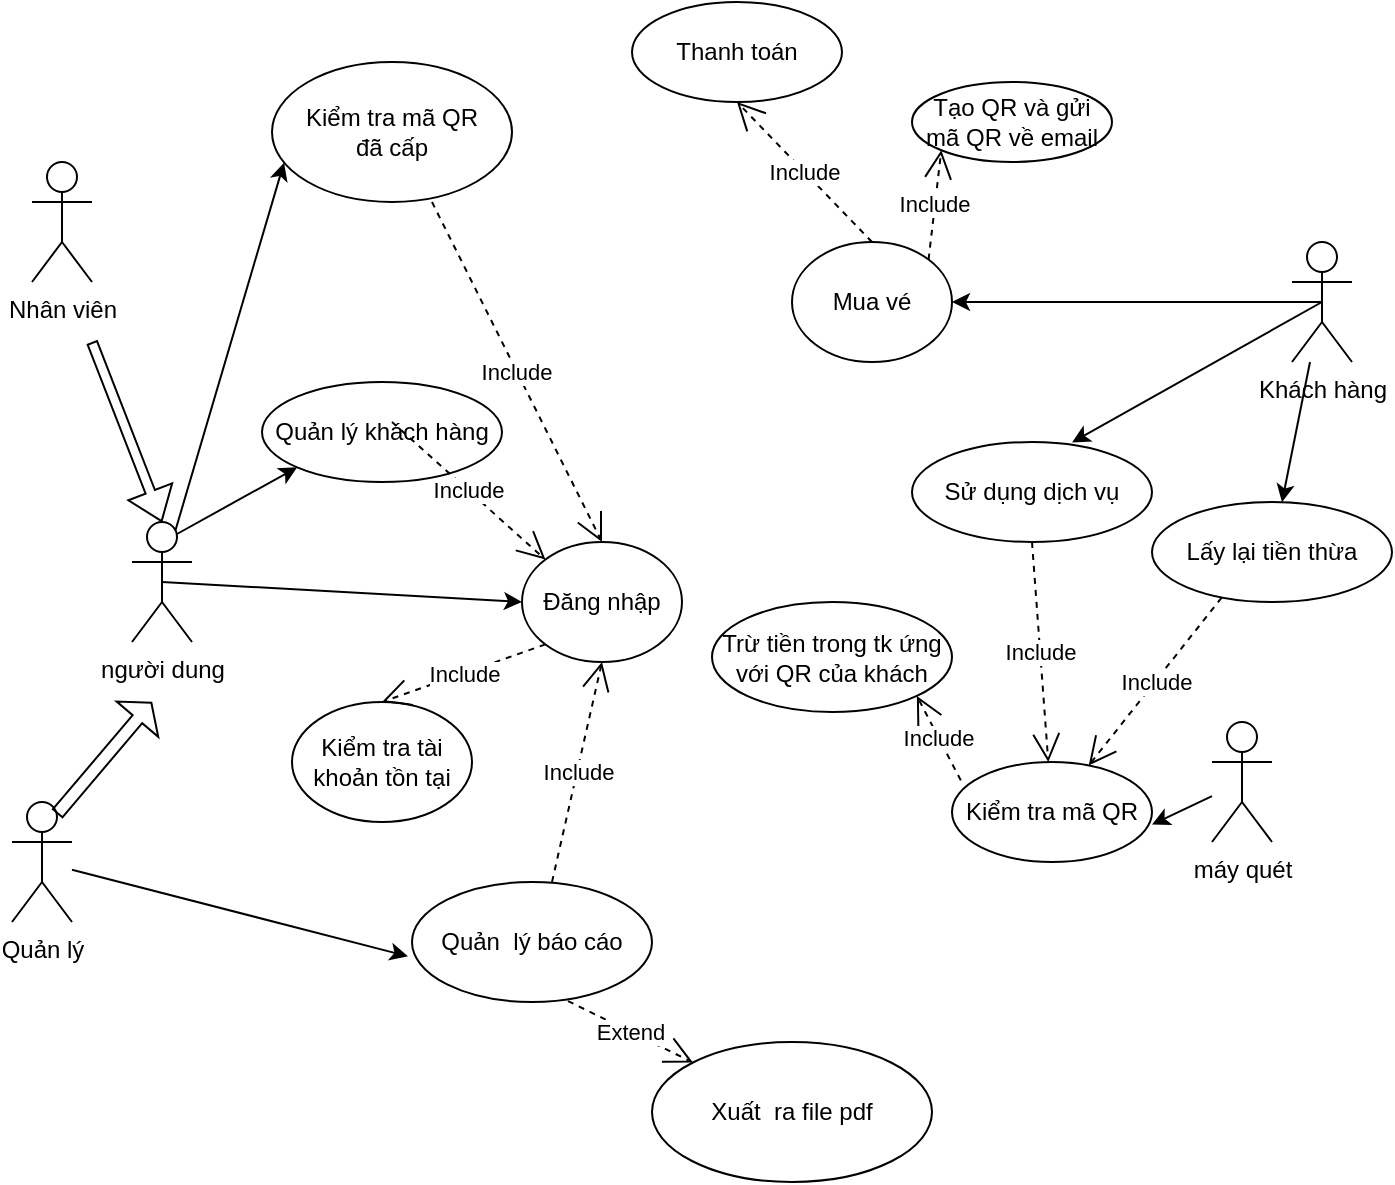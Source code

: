 <mxfile version="20.2.3" type="device" pages="9"><diagram id="njE0Eon2RtWFtvDzpQpg" name="Use Case General"><mxGraphModel dx="1038" dy="579" grid="1" gridSize="10" guides="1" tooltips="1" connect="1" arrows="1" fold="1" page="1" pageScale="1" pageWidth="850" pageHeight="1100" math="0" shadow="0"><root><mxCell id="0"/><mxCell id="1" parent="0"/><mxCell id="R0uXLKaWvfwceBfn7VcP-2" value="Khách hàng" style="shape=umlActor;verticalLabelPosition=bottom;verticalAlign=top;html=1;outlineConnect=0;" parent="1" vertex="1"><mxGeometry x="770" y="320" width="30" height="60" as="geometry"/></mxCell><mxCell id="R0uXLKaWvfwceBfn7VcP-5" value="máy quét" style="shape=umlActor;verticalLabelPosition=bottom;verticalAlign=top;html=1;outlineConnect=0;" parent="1" vertex="1"><mxGeometry x="730" y="560" width="30" height="60" as="geometry"/></mxCell><mxCell id="R0uXLKaWvfwceBfn7VcP-6" value="Kiểm tra mã QR&lt;br&gt;đã cấp" style="ellipse;whiteSpace=wrap;html=1;" parent="1" vertex="1"><mxGeometry x="260" y="230" width="120" height="70" as="geometry"/></mxCell><mxCell id="R0uXLKaWvfwceBfn7VcP-9" value="Quản lý khách hàng" style="ellipse;whiteSpace=wrap;html=1;" parent="1" vertex="1"><mxGeometry x="255" y="390" width="120" height="50" as="geometry"/></mxCell><mxCell id="R0uXLKaWvfwceBfn7VcP-10" value="Quản&amp;nbsp; lý báo cáo" style="ellipse;whiteSpace=wrap;html=1;" parent="1" vertex="1"><mxGeometry x="330" y="640" width="120" height="60" as="geometry"/></mxCell><mxCell id="R0uXLKaWvfwceBfn7VcP-14" value="" style="endArrow=classic;html=1;rounded=0;entryX=0.05;entryY=0.719;entryDx=0;entryDy=0;entryPerimeter=0;" parent="1" target="R0uXLKaWvfwceBfn7VcP-6" edge="1"><mxGeometry width="50" height="50" relative="1" as="geometry"><mxPoint x="210" y="470" as="sourcePoint"/><mxPoint x="170" y="260" as="targetPoint"/></mxGeometry></mxCell><mxCell id="R0uXLKaWvfwceBfn7VcP-20" value="" style="endArrow=classic;html=1;rounded=0;exitX=0.5;exitY=0.5;exitDx=0;exitDy=0;exitPerimeter=0;" parent="1" source="R0uXLKaWvfwceBfn7VcP-2" target="R0uXLKaWvfwceBfn7VcP-43" edge="1"><mxGeometry width="50" height="50" relative="1" as="geometry"><mxPoint x="680" y="350" as="sourcePoint"/><mxPoint x="710" y="350" as="targetPoint"/></mxGeometry></mxCell><mxCell id="R0uXLKaWvfwceBfn7VcP-21" value="" style="endArrow=classic;html=1;rounded=0;entryX=-0.017;entryY=0.619;entryDx=0;entryDy=0;entryPerimeter=0;startArrow=none;" parent="1" source="R0uXLKaWvfwceBfn7VcP-3" target="R0uXLKaWvfwceBfn7VcP-10" edge="1"><mxGeometry width="50" height="50" relative="1" as="geometry"><mxPoint x="120" y="660" as="sourcePoint"/><mxPoint x="170" y="610" as="targetPoint"/></mxGeometry></mxCell><mxCell id="R0uXLKaWvfwceBfn7VcP-22" value="người dung" style="shape=umlActor;verticalLabelPosition=bottom;verticalAlign=top;html=1;outlineConnect=0;" parent="1" vertex="1"><mxGeometry x="190" y="460" width="30" height="60" as="geometry"/></mxCell><mxCell id="R0uXLKaWvfwceBfn7VcP-24" value="Đăng nhập" style="ellipse;whiteSpace=wrap;html=1;" parent="1" vertex="1"><mxGeometry x="385" y="470" width="80" height="60" as="geometry"/></mxCell><mxCell id="R0uXLKaWvfwceBfn7VcP-25" value="" style="endArrow=classic;html=1;rounded=0;exitX=0.5;exitY=0.5;exitDx=0;exitDy=0;exitPerimeter=0;entryX=0;entryY=0.5;entryDx=0;entryDy=0;" parent="1" source="R0uXLKaWvfwceBfn7VcP-22" target="R0uXLKaWvfwceBfn7VcP-24" edge="1"><mxGeometry width="50" height="50" relative="1" as="geometry"><mxPoint x="119.289" y="530" as="sourcePoint"/><mxPoint x="130" y="480" as="targetPoint"/></mxGeometry></mxCell><mxCell id="R0uXLKaWvfwceBfn7VcP-27" value="" style="endArrow=classic;html=1;rounded=0;shape=flexArrow;endWidth=17.5;endSize=4.9;width=5;entryX=0.5;entryY=0;entryDx=0;entryDy=0;entryPerimeter=0;" parent="1" target="R0uXLKaWvfwceBfn7VcP-22" edge="1"><mxGeometry width="50" height="50" relative="1" as="geometry"><mxPoint x="170" y="370" as="sourcePoint"/><mxPoint x="195" y="460" as="targetPoint"/></mxGeometry></mxCell><mxCell id="R0uXLKaWvfwceBfn7VcP-30" value="" style="endArrow=classic;html=1;rounded=0;entryX=0;entryY=1;entryDx=0;entryDy=0;startArrow=none;exitX=0.75;exitY=0.1;exitDx=0;exitDy=0;exitPerimeter=0;" parent="1" source="R0uXLKaWvfwceBfn7VcP-22" target="R0uXLKaWvfwceBfn7VcP-9" edge="1"><mxGeometry width="50" height="50" relative="1" as="geometry"><mxPoint x="120" y="310" as="sourcePoint"/><mxPoint x="480" y="470" as="targetPoint"/></mxGeometry></mxCell><mxCell id="R0uXLKaWvfwceBfn7VcP-31" value="Kiểm tra tài khoản tồn tại" style="ellipse;whiteSpace=wrap;html=1;" parent="1" vertex="1"><mxGeometry x="270" y="550" width="90" height="60" as="geometry"/></mxCell><mxCell id="R0uXLKaWvfwceBfn7VcP-39" value="Include" style="endArrow=open;endSize=12;dashed=1;html=1;rounded=0;entryX=0.5;entryY=0;entryDx=0;entryDy=0;exitX=0;exitY=1;exitDx=0;exitDy=0;" parent="1" source="R0uXLKaWvfwceBfn7VcP-24" target="R0uXLKaWvfwceBfn7VcP-31" edge="1"><mxGeometry width="160" relative="1" as="geometry"><mxPoint x="-80" y="540" as="sourcePoint"/><mxPoint x="80" y="540" as="targetPoint"/></mxGeometry></mxCell><mxCell id="R0uXLKaWvfwceBfn7VcP-40" value="Kiểm tra mã QR" style="ellipse;whiteSpace=wrap;html=1;" parent="1" vertex="1"><mxGeometry x="600" y="580" width="100" height="50" as="geometry"/></mxCell><mxCell id="R0uXLKaWvfwceBfn7VcP-41" value="" style="endArrow=classic;html=1;rounded=0;entryX=1;entryY=0.625;entryDx=0;entryDy=0;entryPerimeter=0;" parent="1" source="R0uXLKaWvfwceBfn7VcP-5" target="R0uXLKaWvfwceBfn7VcP-40" edge="1"><mxGeometry width="50" height="50" relative="1" as="geometry"><mxPoint x="600" y="620" as="sourcePoint"/><mxPoint x="730" y="620" as="targetPoint"/></mxGeometry></mxCell><mxCell id="R0uXLKaWvfwceBfn7VcP-3" value="Quản lý" style="shape=umlActor;verticalLabelPosition=bottom;verticalAlign=top;html=1;outlineConnect=0;" parent="1" vertex="1"><mxGeometry x="130" y="600" width="30" height="60" as="geometry"/></mxCell><mxCell id="R0uXLKaWvfwceBfn7VcP-43" value="Mua vé" style="ellipse;whiteSpace=wrap;html=1;" parent="1" vertex="1"><mxGeometry x="520" y="320" width="80" height="60" as="geometry"/></mxCell><mxCell id="R0uXLKaWvfwceBfn7VcP-49" value="Include" style="endArrow=open;endSize=12;dashed=1;html=1;rounded=0;exitX=0.5;exitY=0;exitDx=0;exitDy=0;entryX=0.5;entryY=1;entryDx=0;entryDy=0;" parent="1" source="R0uXLKaWvfwceBfn7VcP-43" target="R0uXLKaWvfwceBfn7VcP-50" edge="1"><mxGeometry width="160" relative="1" as="geometry"><mxPoint x="460" y="300" as="sourcePoint"/><mxPoint x="510" y="250" as="targetPoint"/></mxGeometry></mxCell><mxCell id="R0uXLKaWvfwceBfn7VcP-50" value="Thanh toán" style="ellipse;whiteSpace=wrap;html=1;" parent="1" vertex="1"><mxGeometry x="440" y="200" width="105" height="50" as="geometry"/></mxCell><mxCell id="R0uXLKaWvfwceBfn7VcP-54" value="Tạo QR và gửi mã QR về email" style="ellipse;whiteSpace=wrap;html=1;" parent="1" vertex="1"><mxGeometry x="580" y="240" width="100" height="40" as="geometry"/></mxCell><mxCell id="R0uXLKaWvfwceBfn7VcP-55" value="Include" style="endArrow=open;endSize=12;dashed=1;html=1;rounded=0;exitX=1;exitY=0;exitDx=0;exitDy=0;entryX=0;entryY=1;entryDx=0;entryDy=0;" parent="1" source="R0uXLKaWvfwceBfn7VcP-43" target="R0uXLKaWvfwceBfn7VcP-54" edge="1"><mxGeometry width="160" relative="1" as="geometry"><mxPoint x="460" y="390" as="sourcePoint"/><mxPoint x="620" y="390" as="targetPoint"/></mxGeometry></mxCell><mxCell id="R0uXLKaWvfwceBfn7VcP-63" value="Xuất&amp;nbsp; ra file pdf" style="ellipse;whiteSpace=wrap;html=1;" parent="1" vertex="1"><mxGeometry x="450" y="720" width="140" height="70" as="geometry"/></mxCell><mxCell id="R0uXLKaWvfwceBfn7VcP-64" value="Extend" style="endArrow=open;endSize=12;dashed=1;html=1;rounded=0;entryX=0;entryY=0;entryDx=0;entryDy=0;exitX=0.65;exitY=0.992;exitDx=0;exitDy=0;exitPerimeter=0;" parent="1" source="R0uXLKaWvfwceBfn7VcP-10" target="R0uXLKaWvfwceBfn7VcP-63" edge="1"><mxGeometry width="160" relative="1" as="geometry"><mxPoint x="340" y="640" as="sourcePoint"/><mxPoint x="500" y="640" as="targetPoint"/></mxGeometry></mxCell><mxCell id="R0uXLKaWvfwceBfn7VcP-1" value="Nhân viên" style="shape=umlActor;verticalLabelPosition=bottom;verticalAlign=top;html=1;outlineConnect=0;" parent="1" vertex="1"><mxGeometry x="140" y="280" width="30" height="60" as="geometry"/></mxCell><mxCell id="R0uXLKaWvfwceBfn7VcP-69" value="" style="endArrow=classic;html=1;rounded=0;shape=flexArrow;width=6.25;endSize=3.25;exitX=0.75;exitY=0.1;exitDx=0;exitDy=0;exitPerimeter=0;" parent="1" source="R0uXLKaWvfwceBfn7VcP-3" edge="1"><mxGeometry width="50" height="50" relative="1" as="geometry"><mxPoint x="110" y="510" as="sourcePoint"/><mxPoint x="200" y="550" as="targetPoint"/></mxGeometry></mxCell><mxCell id="R0uXLKaWvfwceBfn7VcP-70" value="Include" style="endArrow=open;endSize=12;dashed=1;html=1;rounded=0;entryX=0;entryY=0;entryDx=0;entryDy=0;" parent="1" target="R0uXLKaWvfwceBfn7VcP-24" edge="1"><mxGeometry width="160" relative="1" as="geometry"><mxPoint x="320" y="410" as="sourcePoint"/><mxPoint x="480" y="410" as="targetPoint"/></mxGeometry></mxCell><mxCell id="R0uXLKaWvfwceBfn7VcP-71" value="Include" style="endArrow=open;endSize=12;dashed=1;html=1;rounded=0;entryX=0.5;entryY=0;entryDx=0;entryDy=0;" parent="1" target="R0uXLKaWvfwceBfn7VcP-24" edge="1"><mxGeometry width="160" relative="1" as="geometry"><mxPoint x="340" y="300" as="sourcePoint"/><mxPoint x="500" y="300" as="targetPoint"/></mxGeometry></mxCell><mxCell id="R0uXLKaWvfwceBfn7VcP-72" value="Include" style="endArrow=open;endSize=12;dashed=1;html=1;rounded=0;entryX=0.5;entryY=1;entryDx=0;entryDy=0;" parent="1" target="R0uXLKaWvfwceBfn7VcP-24" edge="1"><mxGeometry width="160" relative="1" as="geometry"><mxPoint x="400" y="640" as="sourcePoint"/><mxPoint x="560" y="640" as="targetPoint"/></mxGeometry></mxCell><mxCell id="gKdcmvokSH6KS7zlP9e9-1" value="Sử dụng dịch vụ" style="ellipse;whiteSpace=wrap;html=1;" parent="1" vertex="1"><mxGeometry x="580" y="420" width="120" height="50" as="geometry"/></mxCell><mxCell id="gKdcmvokSH6KS7zlP9e9-2" value="" style="endArrow=classic;html=1;rounded=0;exitX=0.5;exitY=0.5;exitDx=0;exitDy=0;exitPerimeter=0;entryX=0.667;entryY=0.004;entryDx=0;entryDy=0;entryPerimeter=0;" parent="1" source="R0uXLKaWvfwceBfn7VcP-2" target="gKdcmvokSH6KS7zlP9e9-1" edge="1"><mxGeometry width="50" height="50" relative="1" as="geometry"><mxPoint x="740" y="480" as="sourcePoint"/><mxPoint x="790" y="430" as="targetPoint"/></mxGeometry></mxCell><mxCell id="gKdcmvokSH6KS7zlP9e9-3" value="Include" style="endArrow=open;endSize=12;dashed=1;html=1;rounded=0;exitX=0.5;exitY=1;exitDx=0;exitDy=0;" parent="1" source="gKdcmvokSH6KS7zlP9e9-1" target="R0uXLKaWvfwceBfn7VcP-40" edge="1"><mxGeometry width="160" relative="1" as="geometry"><mxPoint x="730" y="500" as="sourcePoint"/><mxPoint x="890" y="500" as="targetPoint"/></mxGeometry></mxCell><mxCell id="gKdcmvokSH6KS7zlP9e9-4" value="Lấy lại tiền thừa" style="ellipse;whiteSpace=wrap;html=1;" parent="1" vertex="1"><mxGeometry x="700" y="450" width="120" height="50" as="geometry"/></mxCell><mxCell id="gKdcmvokSH6KS7zlP9e9-5" value="" style="endArrow=classic;html=1;rounded=0;" parent="1" source="R0uXLKaWvfwceBfn7VcP-2" target="gKdcmvokSH6KS7zlP9e9-4" edge="1"><mxGeometry width="50" height="50" relative="1" as="geometry"><mxPoint x="790" y="460" as="sourcePoint"/><mxPoint x="840" y="410" as="targetPoint"/></mxGeometry></mxCell><mxCell id="gKdcmvokSH6KS7zlP9e9-6" value="Include" style="endArrow=open;endSize=12;dashed=1;html=1;rounded=0;exitX=0.29;exitY=0.956;exitDx=0;exitDy=0;exitPerimeter=0;" parent="1" source="gKdcmvokSH6KS7zlP9e9-4" target="R0uXLKaWvfwceBfn7VcP-40" edge="1"><mxGeometry width="160" relative="1" as="geometry"><mxPoint x="750" y="520" as="sourcePoint"/><mxPoint x="910" y="520" as="targetPoint"/></mxGeometry></mxCell><mxCell id="tP61VCElG0fU-N9OYPKr-1" value="Trừ tiền trong tk ứng với QR của khách" style="ellipse;whiteSpace=wrap;html=1;" parent="1" vertex="1"><mxGeometry x="480" y="500" width="120" height="55" as="geometry"/></mxCell><mxCell id="tP61VCElG0fU-N9OYPKr-4" value="Include" style="endArrow=open;endSize=12;dashed=1;html=1;rounded=0;exitX=0.044;exitY=0.184;exitDx=0;exitDy=0;exitPerimeter=0;entryX=1;entryY=1;entryDx=0;entryDy=0;" parent="1" source="R0uXLKaWvfwceBfn7VcP-40" target="tP61VCElG0fU-N9OYPKr-1" edge="1"><mxGeometry width="160" relative="1" as="geometry"><mxPoint x="340" y="560" as="sourcePoint"/><mxPoint x="500" y="560" as="targetPoint"/></mxGeometry></mxCell></root></mxGraphModel></diagram><diagram id="GdsiWtwklqIUijXTYFMT" name="Sequence diagram mua ve"><mxGraphModel dx="1038" dy="579" grid="1" gridSize="10" guides="1" tooltips="1" connect="1" arrows="1" fold="1" page="1" pageScale="1" pageWidth="850" pageHeight="1100" math="0" shadow="0"><root><mxCell id="0"/><mxCell id="1" parent="0"/><mxCell id="KebTtvz54tTPO0cSX_NK-9" value="Khách hàng" style="shape=umlLifeline;participant=umlActor;perimeter=lifelinePerimeter;whiteSpace=wrap;html=1;container=1;collapsible=0;recursiveResize=0;verticalAlign=top;spacingTop=36;outlineConnect=0;" parent="1" vertex="1"><mxGeometry x="80" y="40" width="30" height="440" as="geometry"/></mxCell><mxCell id="KebTtvz54tTPO0cSX_NK-13" value="Chọn mua vé" style="html=1;verticalAlign=bottom;endArrow=block;rounded=0;entryX=-0.1;entryY=0.617;entryDx=0;entryDy=0;entryPerimeter=0;" parent="KebTtvz54tTPO0cSX_NK-9" target="KebTtvz54tTPO0cSX_NK-11" edge="1"><mxGeometry width="80" relative="1" as="geometry"><mxPoint x="20" y="190" as="sourcePoint"/><mxPoint x="100" y="190" as="targetPoint"/></mxGeometry></mxCell><mxCell id="KebTtvz54tTPO0cSX_NK-23" value="Khách hàng xác nhận" style="html=1;verticalAlign=bottom;endArrow=block;rounded=0;" parent="KebTtvz54tTPO0cSX_NK-9" target="KebTtvz54tTPO0cSX_NK-14" edge="1"><mxGeometry x="-0.499" width="80" relative="1" as="geometry"><mxPoint x="20" y="270" as="sourcePoint"/><mxPoint x="100" y="270" as="targetPoint"/><mxPoint as="offset"/></mxGeometry></mxCell><mxCell id="KebTtvz54tTPO0cSX_NK-28" value="Điền thông tin" style="html=1;verticalAlign=bottom;endArrow=block;rounded=0;" parent="KebTtvz54tTPO0cSX_NK-9" target="KebTtvz54tTPO0cSX_NK-14" edge="1"><mxGeometry x="0.587" width="80" relative="1" as="geometry"><mxPoint x="20" y="210" as="sourcePoint"/><mxPoint x="100" y="210" as="targetPoint"/><mxPoint as="offset"/></mxGeometry></mxCell><mxCell id="KebTtvz54tTPO0cSX_NK-29" value="Khánh hàng nhập tk thanh toán online" style="html=1;verticalAlign=bottom;endArrow=block;rounded=0;" parent="KebTtvz54tTPO0cSX_NK-9" target="KebTtvz54tTPO0cSX_NK-25" edge="1"><mxGeometry x="-0.149" width="80" relative="1" as="geometry"><mxPoint x="20" y="310" as="sourcePoint"/><mxPoint x="100" y="310" as="targetPoint"/><mxPoint as="offset"/></mxGeometry></mxCell><mxCell id="KebTtvz54tTPO0cSX_NK-10" value="Giao diện mua vé" style="shape=umlLifeline;participant=umlEntity;perimeter=lifelinePerimeter;whiteSpace=wrap;html=1;container=1;collapsible=0;recursiveResize=0;verticalAlign=top;spacingTop=36;outlineConnect=0;" parent="1" vertex="1"><mxGeometry x="200" y="40" width="40" height="440" as="geometry"/></mxCell><mxCell id="KebTtvz54tTPO0cSX_NK-11" value="" style="html=1;points=[];perimeter=orthogonalPerimeter;" parent="KebTtvz54tTPO0cSX_NK-10" vertex="1"><mxGeometry x="15" y="140" width="10" height="80" as="geometry"/></mxCell><mxCell id="KebTtvz54tTPO0cSX_NK-16" value="Hiển thị form &lt;br&gt;điền thông tin" style="html=1;verticalAlign=bottom;endArrow=block;rounded=0;" parent="KebTtvz54tTPO0cSX_NK-10" target="KebTtvz54tTPO0cSX_NK-14" edge="1"><mxGeometry x="0.096" y="10" width="80" relative="1" as="geometry"><mxPoint x="30" y="170" as="sourcePoint"/><mxPoint x="110" y="170" as="targetPoint"/><mxPoint as="offset"/></mxGeometry></mxCell><mxCell id="KebTtvz54tTPO0cSX_NK-12" value="Truy cập" style="html=1;verticalAlign=bottom;endArrow=block;rounded=0;" parent="1" edge="1"><mxGeometry width="80" relative="1" as="geometry"><mxPoint x="100" y="200" as="sourcePoint"/><mxPoint x="210" y="200" as="targetPoint"/></mxGeometry></mxCell><mxCell id="KebTtvz54tTPO0cSX_NK-14" value="Form điền thông tin" style="shape=umlLifeline;participant=umlEntity;perimeter=lifelinePerimeter;whiteSpace=wrap;html=1;container=1;collapsible=0;recursiveResize=0;verticalAlign=top;spacingTop=36;outlineConnect=0;" parent="1" vertex="1"><mxGeometry x="320" y="40" width="40" height="440" as="geometry"/></mxCell><mxCell id="KebTtvz54tTPO0cSX_NK-15" value="" style="html=1;points=[];perimeter=orthogonalPerimeter;" parent="KebTtvz54tTPO0cSX_NK-14" vertex="1"><mxGeometry x="15" y="140" width="10" height="140" as="geometry"/></mxCell><mxCell id="KebTtvz54tTPO0cSX_NK-20" value="Check thông tin" style="html=1;verticalAlign=bottom;endArrow=block;rounded=0;" parent="KebTtvz54tTPO0cSX_NK-14" edge="1"><mxGeometry x="-0.214" y="40" width="80" relative="1" as="geometry"><mxPoint x="30" y="150" as="sourcePoint"/><mxPoint x="30" y="180" as="targetPoint"/><Array as="points"><mxPoint x="50" y="150"/><mxPoint x="50" y="180"/></Array><mxPoint as="offset"/></mxGeometry></mxCell><mxCell id="KebTtvz54tTPO0cSX_NK-22" value="Gửi email confirm" style="html=1;verticalAlign=bottom;endArrow=open;dashed=1;endSize=8;rounded=0;" parent="1" target="KebTtvz54tTPO0cSX_NK-9" edge="1"><mxGeometry x="-0.49" relative="1" as="geometry"><mxPoint x="330" y="280" as="sourcePoint"/><mxPoint x="250" y="280" as="targetPoint"/><mxPoint as="offset"/></mxGeometry></mxCell><mxCell id="KebTtvz54tTPO0cSX_NK-25" value="Form thanh toán" style="shape=umlLifeline;participant=umlEntity;perimeter=lifelinePerimeter;whiteSpace=wrap;html=1;container=1;collapsible=0;recursiveResize=0;verticalAlign=top;spacingTop=36;outlineConnect=0;" parent="1" vertex="1"><mxGeometry x="480" y="40" width="40" height="440" as="geometry"/></mxCell><mxCell id="KebTtvz54tTPO0cSX_NK-26" value="" style="html=1;points=[];perimeter=orthogonalPerimeter;" parent="KebTtvz54tTPO0cSX_NK-25" vertex="1"><mxGeometry x="15" y="240" width="10" height="160" as="geometry"/></mxCell><mxCell id="KebTtvz54tTPO0cSX_NK-30" value="Confirm thanh toán&lt;br&gt;với tk thanh toán&lt;br&gt;online" style="html=1;verticalAlign=bottom;endArrow=block;rounded=0;" parent="KebTtvz54tTPO0cSX_NK-25" edge="1"><mxGeometry x="0.139" y="30" width="80" relative="1" as="geometry"><mxPoint x="29" y="270" as="sourcePoint"/><mxPoint x="29" y="300" as="targetPoint"/><Array as="points"><mxPoint x="50" y="270"/><mxPoint x="50" y="300"/></Array><mxPoint as="offset"/></mxGeometry></mxCell><mxCell id="KebTtvz54tTPO0cSX_NK-31" value="Xử lý tạo QR cho khách hàng" style="html=1;verticalAlign=bottom;endArrow=block;rounded=0;entryX=1.1;entryY=0.929;entryDx=0;entryDy=0;entryPerimeter=0;" parent="KebTtvz54tTPO0cSX_NK-25" target="KebTtvz54tTPO0cSX_NK-26" edge="1"><mxGeometry x="-0.028" y="40" width="80" relative="1" as="geometry"><mxPoint x="30" y="330" as="sourcePoint"/><mxPoint x="110" y="330" as="targetPoint"/><Array as="points"><mxPoint x="70" y="330"/><mxPoint x="70" y="390"/></Array><mxPoint as="offset"/></mxGeometry></mxCell><mxCell id="KebTtvz54tTPO0cSX_NK-24" value="Hiển thị form thanh toán" style="html=1;verticalAlign=bottom;endArrow=block;rounded=0;" parent="1" edge="1"><mxGeometry width="80" relative="1" as="geometry"><mxPoint x="350" y="310" as="sourcePoint"/><mxPoint x="489.5" y="310" as="targetPoint"/></mxGeometry></mxCell><mxCell id="KebTtvz54tTPO0cSX_NK-32" value="Gửi email chi tiết hóa đơn và QR vào mail cho khách hàng" style="html=1;verticalAlign=bottom;endArrow=open;dashed=1;endSize=8;rounded=0;" parent="1" target="KebTtvz54tTPO0cSX_NK-9" edge="1"><mxGeometry relative="1" as="geometry"><mxPoint x="490" y="410" as="sourcePoint"/><mxPoint x="410" y="410" as="targetPoint"/></mxGeometry></mxCell></root></mxGraphModel></diagram><diagram id="sRF9w0yd6nigoGd1rgY5" name="Sequence diagram"><mxGraphModel dx="1038" dy="579" grid="1" gridSize="10" guides="1" tooltips="1" connect="1" arrows="1" fold="1" page="1" pageScale="1" pageWidth="850" pageHeight="1100" math="0" shadow="0"><root><mxCell id="0"/><mxCell id="1" parent="0"/></root></mxGraphModel></diagram><diagram id="Pic53pkK5Fwvj1iFuJbK" name="Activity mua vé"><mxGraphModel dx="1038" dy="579" grid="1" gridSize="10" guides="1" tooltips="1" connect="1" arrows="1" fold="1" page="1" pageScale="1" pageWidth="850" pageHeight="1100" math="0" shadow="0"><root><mxCell id="0"/><mxCell id="1" parent="0"/><mxCell id="BpqCdJTHy5uT4D_Gl0hf-1" value="" style="ellipse;html=1;shape=startState;fillColor=#000000;strokeColor=#ff0000;" parent="1" vertex="1"><mxGeometry x="40" y="170" width="30" height="30" as="geometry"/></mxCell><mxCell id="BpqCdJTHy5uT4D_Gl0hf-2" value="" style="edgeStyle=orthogonalEdgeStyle;html=1;verticalAlign=bottom;endArrow=open;endSize=8;strokeColor=#ff0000;rounded=0;entryX=0;entryY=0.5;entryDx=0;entryDy=0;" parent="1" source="BpqCdJTHy5uT4D_Gl0hf-1" target="BpqCdJTHy5uT4D_Gl0hf-3" edge="1"><mxGeometry relative="1" as="geometry"><mxPoint x="410" y="100" as="targetPoint"/></mxGeometry></mxCell><mxCell id="BpqCdJTHy5uT4D_Gl0hf-3" value="Khách hàng hệ thống&lt;br&gt;bán vé" style="rounded=0;whiteSpace=wrap;html=1;" parent="1" vertex="1"><mxGeometry x="140" y="155" width="120" height="60" as="geometry"/></mxCell><mxCell id="BpqCdJTHy5uT4D_Gl0hf-4" value="Giao diện điền thông&lt;br&gt;tin cần yêu cầu&lt;br&gt;(email là bắt buộc)" style="rounded=0;whiteSpace=wrap;html=1;" parent="1" vertex="1"><mxGeometry x="330" y="155" width="120" height="60" as="geometry"/></mxCell><mxCell id="BpqCdJTHy5uT4D_Gl0hf-5" value="Giao diện chọn&amp;nbsp;&lt;br&gt;loại dịch vụ" style="rounded=0;whiteSpace=wrap;html=1;" parent="1" vertex="1"><mxGeometry x="650" y="155" width="120" height="60" as="geometry"/></mxCell><mxCell id="BpqCdJTHy5uT4D_Gl0hf-6" value="Condition&lt;br&gt;(check email)" style="rhombus;whiteSpace=wrap;html=1;" parent="1" vertex="1"><mxGeometry x="480" y="145" width="120" height="80" as="geometry"/></mxCell><mxCell id="BpqCdJTHy5uT4D_Gl0hf-7" value="" style="endArrow=classic;html=1;rounded=0;exitX=1;exitY=0.5;exitDx=0;exitDy=0;entryX=0;entryY=0.5;entryDx=0;entryDy=0;" parent="1" source="BpqCdJTHy5uT4D_Gl0hf-3" target="BpqCdJTHy5uT4D_Gl0hf-4" edge="1"><mxGeometry width="50" height="50" relative="1" as="geometry"><mxPoint x="260" y="310" as="sourcePoint"/><mxPoint x="310" y="260" as="targetPoint"/></mxGeometry></mxCell><mxCell id="BpqCdJTHy5uT4D_Gl0hf-8" value="" style="endArrow=classic;html=1;rounded=0;entryX=0;entryY=0.5;entryDx=0;entryDy=0;exitX=1;exitY=0.5;exitDx=0;exitDy=0;exitPerimeter=0;" parent="1" source="BpqCdJTHy5uT4D_Gl0hf-4" target="BpqCdJTHy5uT4D_Gl0hf-6" edge="1"><mxGeometry width="50" height="50" relative="1" as="geometry"><mxPoint x="450" y="190" as="sourcePoint"/><mxPoint x="310" y="250" as="targetPoint"/></mxGeometry></mxCell><mxCell id="BpqCdJTHy5uT4D_Gl0hf-9" value="Yes" style="endArrow=classic;html=1;rounded=0;exitX=1;exitY=0.5;exitDx=0;exitDy=0;entryX=0;entryY=0.5;entryDx=0;entryDy=0;" parent="1" source="BpqCdJTHy5uT4D_Gl0hf-6" target="BpqCdJTHy5uT4D_Gl0hf-5" edge="1"><mxGeometry width="50" height="50" relative="1" as="geometry"><mxPoint x="270" y="420" as="sourcePoint"/><mxPoint x="320" y="370" as="targetPoint"/></mxGeometry></mxCell><mxCell id="BpqCdJTHy5uT4D_Gl0hf-10" value="" style="endArrow=classic;html=1;rounded=0;exitX=0.5;exitY=0;exitDx=0;exitDy=0;entryX=0.5;entryY=0;entryDx=0;entryDy=0;" parent="1" source="BpqCdJTHy5uT4D_Gl0hf-6" target="BpqCdJTHy5uT4D_Gl0hf-4" edge="1"><mxGeometry width="50" height="50" relative="1" as="geometry"><mxPoint x="270" y="370" as="sourcePoint"/><mxPoint x="320" y="320" as="targetPoint"/><Array as="points"><mxPoint x="540" y="120"/><mxPoint x="390" y="120"/></Array></mxGeometry></mxCell><mxCell id="BpqCdJTHy5uT4D_Gl0hf-11" value="No" style="edgeLabel;html=1;align=center;verticalAlign=middle;resizable=0;points=[];" parent="BpqCdJTHy5uT4D_Gl0hf-10" vertex="1" connectable="0"><mxGeometry x="-0.118" y="3" relative="1" as="geometry"><mxPoint as="offset"/></mxGeometry></mxCell><mxCell id="BpqCdJTHy5uT4D_Gl0hf-12" value="Thanh toán" style="rounded=0;whiteSpace=wrap;html=1;" parent="1" vertex="1"><mxGeometry x="650" y="250" width="120" height="40" as="geometry"/></mxCell><mxCell id="BpqCdJTHy5uT4D_Gl0hf-13" value="" style="endArrow=classic;html=1;rounded=0;exitX=0.5;exitY=1;exitDx=0;exitDy=0;entryX=0.5;entryY=0;entryDx=0;entryDy=0;" parent="1" source="BpqCdJTHy5uT4D_Gl0hf-5" target="BpqCdJTHy5uT4D_Gl0hf-12" edge="1"><mxGeometry width="50" height="50" relative="1" as="geometry"><mxPoint x="470" y="300" as="sourcePoint"/><mxPoint x="520" y="250" as="targetPoint"/></mxGeometry></mxCell><mxCell id="BpqCdJTHy5uT4D_Gl0hf-14" value="" style="ellipse;html=1;shape=endState;fillColor=#000000;strokeColor=#ff0000;" parent="1" vertex="1"><mxGeometry x="395" y="325" width="30" height="30" as="geometry"/></mxCell><mxCell id="BpqCdJTHy5uT4D_Gl0hf-16" value="condition&lt;br&gt;(checkout)" style="rhombus;whiteSpace=wrap;html=1;" parent="1" vertex="1"><mxGeometry x="650" y="310" width="120" height="60" as="geometry"/></mxCell><mxCell id="BpqCdJTHy5uT4D_Gl0hf-17" value="" style="endArrow=classic;html=1;rounded=0;exitX=0.5;exitY=1;exitDx=0;exitDy=0;" parent="1" source="BpqCdJTHy5uT4D_Gl0hf-12" target="BpqCdJTHy5uT4D_Gl0hf-16" edge="1"><mxGeometry width="50" height="50" relative="1" as="geometry"><mxPoint x="560" y="360" as="sourcePoint"/><mxPoint x="610" y="310" as="targetPoint"/></mxGeometry></mxCell><mxCell id="BpqCdJTHy5uT4D_Gl0hf-18" value="No" style="endArrow=classic;html=1;rounded=0;exitX=1;exitY=0.5;exitDx=0;exitDy=0;entryX=1;entryY=0.5;entryDx=0;entryDy=0;" parent="1" source="BpqCdJTHy5uT4D_Gl0hf-16" target="BpqCdJTHy5uT4D_Gl0hf-12" edge="1"><mxGeometry width="50" height="50" relative="1" as="geometry"><mxPoint x="540" y="360" as="sourcePoint"/><mxPoint x="590" y="310" as="targetPoint"/><Array as="points"><mxPoint x="800" y="340"/><mxPoint x="800" y="270"/></Array></mxGeometry></mxCell><mxCell id="BpqCdJTHy5uT4D_Gl0hf-19" value="" style="endArrow=classic;html=1;rounded=0;exitX=0;exitY=0.5;exitDx=0;exitDy=0;entryX=1;entryY=0.5;entryDx=0;entryDy=0;" parent="1" source="BpqCdJTHy5uT4D_Gl0hf-16" target="BpqCdJTHy5uT4D_Gl0hf-20" edge="1"><mxGeometry width="50" height="50" relative="1" as="geometry"><mxPoint x="620" y="430" as="sourcePoint"/><mxPoint x="710" y="410" as="targetPoint"/></mxGeometry></mxCell><mxCell id="BpqCdJTHy5uT4D_Gl0hf-20" value="gửi QRCode&amp;nbsp;&lt;br&gt;đến email đăng ký" style="rounded=0;whiteSpace=wrap;html=1;" parent="1" vertex="1"><mxGeometry x="480" y="310" width="120" height="60" as="geometry"/></mxCell><mxCell id="BpqCdJTHy5uT4D_Gl0hf-21" value="" style="endArrow=classic;html=1;rounded=0;exitX=0;exitY=0.5;exitDx=0;exitDy=0;entryX=1;entryY=0.5;entryDx=0;entryDy=0;" parent="1" source="BpqCdJTHy5uT4D_Gl0hf-20" target="BpqCdJTHy5uT4D_Gl0hf-14" edge="1"><mxGeometry width="50" height="50" relative="1" as="geometry"><mxPoint x="430" y="420" as="sourcePoint"/><mxPoint x="480" y="370" as="targetPoint"/></mxGeometry></mxCell></root></mxGraphModel></diagram><diagram id="zGTUvwWBz4qTXqi4I7q5" name="Activity kiem tra QRCode"><mxGraphModel dx="1038" dy="579" grid="1" gridSize="10" guides="1" tooltips="1" connect="1" arrows="1" fold="1" page="1" pageScale="1" pageWidth="850" pageHeight="1100" math="0" shadow="0"><root><mxCell id="0"/><mxCell id="1" parent="0"/><mxCell id="OjeyqymN_FQKNvemz5sZ-1" value="" style="ellipse;html=1;shape=startState;fillColor=#000000;strokeColor=#ff0000;" parent="1" vertex="1"><mxGeometry x="110" y="115" width="30" height="30" as="geometry"/></mxCell><mxCell id="OjeyqymN_FQKNvemz5sZ-2" value="" style="edgeStyle=orthogonalEdgeStyle;html=1;verticalAlign=bottom;endArrow=open;endSize=8;strokeColor=#ff0000;rounded=0;entryX=0;entryY=0.5;entryDx=0;entryDy=0;" parent="1" source="OjeyqymN_FQKNvemz5sZ-1" target="OjeyqymN_FQKNvemz5sZ-3" edge="1"><mxGeometry relative="1" as="geometry"><mxPoint x="125" y="200" as="targetPoint"/></mxGeometry></mxCell><mxCell id="OjeyqymN_FQKNvemz5sZ-3" value="Hiển thị giao diện&lt;br&gt;quét mã QR&lt;br&gt;trên máy quét" style="rounded=0;whiteSpace=wrap;html=1;" parent="1" vertex="1"><mxGeometry x="200" y="100" width="120" height="60" as="geometry"/></mxCell><mxCell id="OjeyqymN_FQKNvemz5sZ-4" value="Khách hàng dùng vé&lt;br&gt;có mã QR để máy quét" style="rounded=0;whiteSpace=wrap;html=1;" parent="1" vertex="1"><mxGeometry x="370" y="100" width="120" height="60" as="geometry"/></mxCell><mxCell id="OjeyqymN_FQKNvemz5sZ-6" value="Condition&lt;br&gt;(check QR)" style="rhombus;whiteSpace=wrap;html=1;" parent="1" vertex="1"><mxGeometry x="530" y="95" width="110" height="70" as="geometry"/></mxCell><mxCell id="OjeyqymN_FQKNvemz5sZ-7" value="" style="endArrow=classic;html=1;rounded=0;exitX=1;exitY=0.5;exitDx=0;exitDy=0;entryX=0;entryY=0.5;entryDx=0;entryDy=0;" parent="1" source="OjeyqymN_FQKNvemz5sZ-3" target="OjeyqymN_FQKNvemz5sZ-4" edge="1"><mxGeometry width="50" height="50" relative="1" as="geometry"><mxPoint x="340" y="240" as="sourcePoint"/><mxPoint x="390" y="190" as="targetPoint"/></mxGeometry></mxCell><mxCell id="OjeyqymN_FQKNvemz5sZ-8" value="" style="endArrow=classic;html=1;rounded=0;exitX=1;exitY=0.5;exitDx=0;exitDy=0;entryX=0;entryY=0.5;entryDx=0;entryDy=0;" parent="1" source="OjeyqymN_FQKNvemz5sZ-4" target="OjeyqymN_FQKNvemz5sZ-6" edge="1"><mxGeometry width="50" height="50" relative="1" as="geometry"><mxPoint x="500" y="220" as="sourcePoint"/><mxPoint x="550" y="170" as="targetPoint"/></mxGeometry></mxCell><mxCell id="OjeyqymN_FQKNvemz5sZ-9" value="No" style="endArrow=classic;html=1;rounded=0;exitX=0.5;exitY=0;exitDx=0;exitDy=0;entryX=1;entryY=0.5;entryDx=0;entryDy=0;" parent="1" source="OjeyqymN_FQKNvemz5sZ-6" target="OjeyqymN_FQKNvemz5sZ-10" edge="1"><mxGeometry width="50" height="50" relative="1" as="geometry"><mxPoint x="520" y="80" as="sourcePoint"/><mxPoint x="570" y="30" as="targetPoint"/><Array as="points"><mxPoint x="585" y="80"/><mxPoint x="585" y="50"/></Array></mxGeometry></mxCell><mxCell id="OjeyqymN_FQKNvemz5sZ-10" value="Hiển thị giao diện quét thất bại" style="rounded=0;whiteSpace=wrap;html=1;" parent="1" vertex="1"><mxGeometry x="400" y="20" width="120" height="60" as="geometry"/></mxCell><mxCell id="OjeyqymN_FQKNvemz5sZ-11" value="" style="endArrow=classic;html=1;rounded=0;exitX=0;exitY=0.5;exitDx=0;exitDy=0;entryX=0.5;entryY=0;entryDx=0;entryDy=0;" parent="1" source="OjeyqymN_FQKNvemz5sZ-10" target="OjeyqymN_FQKNvemz5sZ-3" edge="1"><mxGeometry width="50" height="50" relative="1" as="geometry"><mxPoint x="360" y="250" as="sourcePoint"/><mxPoint x="410" y="200" as="targetPoint"/><Array as="points"><mxPoint x="260" y="50"/></Array></mxGeometry></mxCell><mxCell id="OjeyqymN_FQKNvemz5sZ-12" value="Hiển thị giao diện&lt;br&gt;quét thành công&lt;br&gt;thông báo khách có thể sử dụng dịch vụ" style="rounded=0;whiteSpace=wrap;html=1;" parent="1" vertex="1"><mxGeometry x="680" y="100" width="140" height="60" as="geometry"/></mxCell><mxCell id="OjeyqymN_FQKNvemz5sZ-13" value="Yes" style="endArrow=classic;html=1;rounded=0;exitX=1;exitY=0.5;exitDx=0;exitDy=0;entryX=0;entryY=0.5;entryDx=0;entryDy=0;" parent="1" source="OjeyqymN_FQKNvemz5sZ-6" target="OjeyqymN_FQKNvemz5sZ-12" edge="1"><mxGeometry width="50" height="50" relative="1" as="geometry"><mxPoint x="630" y="210" as="sourcePoint"/><mxPoint x="680" y="160" as="targetPoint"/></mxGeometry></mxCell><mxCell id="OjeyqymN_FQKNvemz5sZ-14" value="Hệ thống xử lý trừ tiền trong tk khách" style="rounded=0;whiteSpace=wrap;html=1;" parent="1" vertex="1"><mxGeometry x="690" y="200" width="120" height="60" as="geometry"/></mxCell><mxCell id="OjeyqymN_FQKNvemz5sZ-15" value="" style="endArrow=classic;html=1;rounded=0;exitX=0.5;exitY=1;exitDx=0;exitDy=0;entryX=0.5;entryY=0;entryDx=0;entryDy=0;" parent="1" source="OjeyqymN_FQKNvemz5sZ-12" target="OjeyqymN_FQKNvemz5sZ-14" edge="1"><mxGeometry width="50" height="50" relative="1" as="geometry"><mxPoint x="640" y="240" as="sourcePoint"/><mxPoint x="690" y="190" as="targetPoint"/></mxGeometry></mxCell><mxCell id="OjeyqymN_FQKNvemz5sZ-16" value="" style="ellipse;html=1;shape=endState;fillColor=#000000;strokeColor=#ff0000;" parent="1" vertex="1"><mxGeometry x="600" y="215" width="30" height="30" as="geometry"/></mxCell><mxCell id="OjeyqymN_FQKNvemz5sZ-17" value="" style="endArrow=classic;html=1;rounded=0;exitX=0;exitY=0.5;exitDx=0;exitDy=0;entryX=1;entryY=0.5;entryDx=0;entryDy=0;" parent="1" source="OjeyqymN_FQKNvemz5sZ-14" target="OjeyqymN_FQKNvemz5sZ-16" edge="1"><mxGeometry width="50" height="50" relative="1" as="geometry"><mxPoint x="630" y="320" as="sourcePoint"/><mxPoint x="680" y="270" as="targetPoint"/></mxGeometry></mxCell></root></mxGraphModel></diagram><diagram id="zUVGxHaBYUJwaDlBldMX" name="Activity Quản lý khách hàng"><mxGraphModel dx="1038" dy="579" grid="1" gridSize="10" guides="1" tooltips="1" connect="1" arrows="1" fold="1" page="1" pageScale="1" pageWidth="850" pageHeight="1100" math="0" shadow="0"><root><mxCell id="0"/><mxCell id="1" parent="0"/><mxCell id="x4eozu3n2Uy4ghVYsq9s-1" value="" style="ellipse;html=1;shape=startState;fillColor=#000000;strokeColor=#ff0000;" parent="1" vertex="1"><mxGeometry x="100" y="65" width="30" height="30" as="geometry"/></mxCell><mxCell id="x4eozu3n2Uy4ghVYsq9s-2" value="" style="edgeStyle=orthogonalEdgeStyle;html=1;verticalAlign=bottom;endArrow=open;endSize=8;strokeColor=#ff0000;rounded=0;entryX=0;entryY=0.5;entryDx=0;entryDy=0;" parent="1" source="x4eozu3n2Uy4ghVYsq9s-1" target="x4eozu3n2Uy4ghVYsq9s-3" edge="1"><mxGeometry relative="1" as="geometry"><mxPoint x="115" y="150" as="targetPoint"/></mxGeometry></mxCell><mxCell id="x4eozu3n2Uy4ghVYsq9s-3" value="Giao diện quản lý khách hàng" style="rounded=0;whiteSpace=wrap;html=1;" parent="1" vertex="1"><mxGeometry x="190" y="50" width="120" height="60" as="geometry"/></mxCell><mxCell id="x4eozu3n2Uy4ghVYsq9s-6" value="" style="swimlane;startSize=0;" parent="1" vertex="1"><mxGeometry x="320" y="120" width="370" height="100" as="geometry"><mxRectangle x="320" y="120" width="50" height="40" as="alternateBounds"/></mxGeometry></mxCell><mxCell id="x4eozu3n2Uy4ghVYsq9s-7" value="Tìm kiếm khách hàng" style="whiteSpace=wrap;html=1;" parent="x4eozu3n2Uy4ghVYsq9s-6" vertex="1"><mxGeometry x="20" y="20" width="80" height="40" as="geometry"/></mxCell><mxCell id="x4eozu3n2Uy4ghVYsq9s-9" value="Xóa khách hàng" style="whiteSpace=wrap;html=1;" parent="x4eozu3n2Uy4ghVYsq9s-6" vertex="1"><mxGeometry x="210" y="20" width="60" height="40" as="geometry"/></mxCell><mxCell id="x4eozu3n2Uy4ghVYsq9s-8" value="Sửa thông tin khách" style="whiteSpace=wrap;html=1;" parent="x4eozu3n2Uy4ghVYsq9s-6" vertex="1"><mxGeometry x="120" y="20" width="70" height="40" as="geometry"/></mxCell><mxCell id="x4eozu3n2Uy4ghVYsq9s-10" value="Thêm khách hàng" style="whiteSpace=wrap;html=1;" parent="x4eozu3n2Uy4ghVYsq9s-6" vertex="1"><mxGeometry x="290" y="20" width="70" height="40" as="geometry"/></mxCell><mxCell id="x4eozu3n2Uy4ghVYsq9s-11" value="" style="endArrow=classic;html=1;rounded=0;exitX=1;exitY=0.5;exitDx=0;exitDy=0;" parent="1" source="x4eozu3n2Uy4ghVYsq9s-3" edge="1"><mxGeometry width="50" height="50" relative="1" as="geometry"><mxPoint x="430" y="90" as="sourcePoint"/><mxPoint x="520" y="120" as="targetPoint"/><Array as="points"><mxPoint x="520" y="80"/></Array></mxGeometry></mxCell><mxCell id="x4eozu3n2Uy4ghVYsq9s-12" value="Hiển thị giao diện&lt;br&gt;kết quả" style="rounded=0;whiteSpace=wrap;html=1;" parent="1" vertex="1"><mxGeometry x="540" y="260" width="120" height="60" as="geometry"/></mxCell><mxCell id="x4eozu3n2Uy4ghVYsq9s-13" value="Condition" style="rhombus;whiteSpace=wrap;html=1;" parent="1" vertex="1"><mxGeometry x="720" y="130" width="90" height="80" as="geometry"/></mxCell><mxCell id="x4eozu3n2Uy4ghVYsq9s-14" value="" style="endArrow=classic;html=1;rounded=0;exitX=1;exitY=0.5;exitDx=0;exitDy=0;entryX=0;entryY=0.5;entryDx=0;entryDy=0;" parent="1" source="x4eozu3n2Uy4ghVYsq9s-6" target="x4eozu3n2Uy4ghVYsq9s-13" edge="1"><mxGeometry width="50" height="50" relative="1" as="geometry"><mxPoint x="760" y="110" as="sourcePoint"/><mxPoint x="810" y="60" as="targetPoint"/></mxGeometry></mxCell><mxCell id="x4eozu3n2Uy4ghVYsq9s-15" value="" style="endArrow=classic;html=1;rounded=0;exitX=0.5;exitY=0;exitDx=0;exitDy=0;entryX=1;entryY=0;entryDx=0;entryDy=0;" parent="1" source="x4eozu3n2Uy4ghVYsq9s-13" target="x4eozu3n2Uy4ghVYsq9s-6" edge="1"><mxGeometry width="50" height="50" relative="1" as="geometry"><mxPoint x="760" y="100" as="sourcePoint"/><mxPoint x="520" y="120" as="targetPoint"/><Array as="points"><mxPoint x="765" y="100"/><mxPoint x="690" y="100"/></Array></mxGeometry></mxCell><mxCell id="x4eozu3n2Uy4ghVYsq9s-18" value="No" style="edgeLabel;html=1;align=center;verticalAlign=middle;resizable=0;points=[];" parent="x4eozu3n2Uy4ghVYsq9s-15" vertex="1" connectable="0"><mxGeometry x="-0.422" y="2" relative="1" as="geometry"><mxPoint as="offset"/></mxGeometry></mxCell><mxCell id="x4eozu3n2Uy4ghVYsq9s-16" value="" style="endArrow=classic;html=1;rounded=0;exitX=0.5;exitY=1;exitDx=0;exitDy=0;entryX=1;entryY=0.5;entryDx=0;entryDy=0;" parent="1" source="x4eozu3n2Uy4ghVYsq9s-13" target="x4eozu3n2Uy4ghVYsq9s-12" edge="1"><mxGeometry width="50" height="50" relative="1" as="geometry"><mxPoint x="760" y="280" as="sourcePoint"/><mxPoint x="810" y="230" as="targetPoint"/><Array as="points"><mxPoint x="765" y="290"/></Array></mxGeometry></mxCell><mxCell id="x4eozu3n2Uy4ghVYsq9s-17" value="Yes" style="edgeLabel;html=1;align=center;verticalAlign=middle;resizable=0;points=[];" parent="x4eozu3n2Uy4ghVYsq9s-16" vertex="1" connectable="0"><mxGeometry x="0.107" relative="1" as="geometry"><mxPoint as="offset"/></mxGeometry></mxCell><mxCell id="x4eozu3n2Uy4ghVYsq9s-20" value="" style="ellipse;html=1;shape=endState;fillColor=#000000;strokeColor=#ff0000;" parent="1" vertex="1"><mxGeometry x="470" y="275" width="30" height="30" as="geometry"/></mxCell><mxCell id="x4eozu3n2Uy4ghVYsq9s-21" value="" style="endArrow=classic;html=1;rounded=0;exitX=0;exitY=0.5;exitDx=0;exitDy=0;entryX=1;entryY=0.5;entryDx=0;entryDy=0;" parent="1" source="x4eozu3n2Uy4ghVYsq9s-12" target="x4eozu3n2Uy4ghVYsq9s-20" edge="1"><mxGeometry width="50" height="50" relative="1" as="geometry"><mxPoint x="490" y="380" as="sourcePoint"/><mxPoint x="540" y="330" as="targetPoint"/></mxGeometry></mxCell></root></mxGraphModel></diagram><diagram id="-bx8MSd4dPu4U3wAP4XG" name="Activity Quản lý báo cáo"><mxGraphModel dx="1038" dy="579" grid="1" gridSize="10" guides="1" tooltips="1" connect="1" arrows="1" fold="1" page="1" pageScale="1" pageWidth="850" pageHeight="1100" math="0" shadow="0"><root><mxCell id="0"/><mxCell id="1" parent="0"/><mxCell id="MGBGqbWzXta1r2l--6Xc-1" value="" style="ellipse;html=1;shape=startState;fillColor=#000000;strokeColor=#ff0000;" parent="1" vertex="1"><mxGeometry x="70" y="150" width="30" height="30" as="geometry"/></mxCell><mxCell id="MGBGqbWzXta1r2l--6Xc-2" value="" style="edgeStyle=orthogonalEdgeStyle;html=1;verticalAlign=bottom;endArrow=open;endSize=8;strokeColor=#ff0000;rounded=0;entryX=0;entryY=0.5;entryDx=0;entryDy=0;" parent="1" source="MGBGqbWzXta1r2l--6Xc-1" target="MGBGqbWzXta1r2l--6Xc-3" edge="1"><mxGeometry relative="1" as="geometry"><mxPoint x="85" y="240" as="targetPoint"/></mxGeometry></mxCell><mxCell id="MGBGqbWzXta1r2l--6Xc-3" value="Giao diện quản lý" style="rounded=0;whiteSpace=wrap;html=1;" parent="1" vertex="1"><mxGeometry x="160" y="135" width="120" height="60" as="geometry"/></mxCell><mxCell id="MGBGqbWzXta1r2l--6Xc-4" value="" style="swimlane;startSize=0;" parent="1" vertex="1"><mxGeometry x="320" y="65" width="180" height="200" as="geometry"/></mxCell><mxCell id="MGBGqbWzXta1r2l--6Xc-5" value="Hiển thị báo cáo dịch vụ tùy chọn" style="whiteSpace=wrap;html=1;" parent="MGBGqbWzXta1r2l--6Xc-4" vertex="1"><mxGeometry x="10" y="25" width="140" height="40" as="geometry"/></mxCell><mxCell id="MGBGqbWzXta1r2l--6Xc-8" value="Hiển thị báo cáo doanh thu trong tháng(tuần, ngày)" style="whiteSpace=wrap;html=1;" parent="MGBGqbWzXta1r2l--6Xc-4" vertex="1"><mxGeometry x="10" y="80" width="140" height="50" as="geometry"/></mxCell><mxCell id="MGBGqbWzXta1r2l--6Xc-9" value="Xuất các hóa đơn dịch vụ hoặc doanh thu ra file" style="whiteSpace=wrap;html=1;" parent="MGBGqbWzXta1r2l--6Xc-4" vertex="1"><mxGeometry x="10" y="140" width="140" height="50" as="geometry"/></mxCell><mxCell id="MGBGqbWzXta1r2l--6Xc-10" value="" style="endArrow=classic;html=1;rounded=0;exitX=1;exitY=0.5;exitDx=0;exitDy=0;entryX=0;entryY=0.5;entryDx=0;entryDy=0;" parent="1" source="MGBGqbWzXta1r2l--6Xc-3" target="MGBGqbWzXta1r2l--6Xc-4" edge="1"><mxGeometry width="50" height="50" relative="1" as="geometry"><mxPoint x="260" y="280" as="sourcePoint"/><mxPoint x="310" y="230" as="targetPoint"/></mxGeometry></mxCell><mxCell id="MGBGqbWzXta1r2l--6Xc-11" value="Giao diện kết quả các báo cáo đã chọn" style="rounded=0;whiteSpace=wrap;html=1;" parent="1" vertex="1"><mxGeometry x="670" y="135" width="120" height="60" as="geometry"/></mxCell><mxCell id="MGBGqbWzXta1r2l--6Xc-12" value="Conditicion" style="rhombus;whiteSpace=wrap;html=1;" parent="1" vertex="1"><mxGeometry x="550" y="135" width="80" height="60" as="geometry"/></mxCell><mxCell id="MGBGqbWzXta1r2l--6Xc-13" value="" style="endArrow=classic;html=1;rounded=0;exitX=1;exitY=0.5;exitDx=0;exitDy=0;entryX=0;entryY=0.5;entryDx=0;entryDy=0;" parent="1" source="MGBGqbWzXta1r2l--6Xc-4" target="MGBGqbWzXta1r2l--6Xc-12" edge="1"><mxGeometry width="50" height="50" relative="1" as="geometry"><mxPoint x="430" y="50" as="sourcePoint"/><mxPoint x="480" as="targetPoint"/><Array as="points"/></mxGeometry></mxCell><mxCell id="MGBGqbWzXta1r2l--6Xc-14" value="Yes" style="endArrow=classic;html=1;rounded=0;exitX=1;exitY=0.5;exitDx=0;exitDy=0;entryX=0;entryY=0.5;entryDx=0;entryDy=0;" parent="1" source="MGBGqbWzXta1r2l--6Xc-12" target="MGBGqbWzXta1r2l--6Xc-11" edge="1"><mxGeometry width="50" height="50" relative="1" as="geometry"><mxPoint x="610" y="260" as="sourcePoint"/><mxPoint x="660" y="210" as="targetPoint"/></mxGeometry></mxCell><mxCell id="MGBGqbWzXta1r2l--6Xc-15" value="" style="endArrow=classic;html=1;rounded=0;exitX=0.5;exitY=0.083;exitDx=0;exitDy=0;exitPerimeter=0;entryX=0.998;entryY=0.29;entryDx=0;entryDy=0;entryPerimeter=0;" parent="1" source="MGBGqbWzXta1r2l--6Xc-12" target="MGBGqbWzXta1r2l--6Xc-4" edge="1"><mxGeometry width="50" height="50" relative="1" as="geometry"><mxPoint x="590" y="130" as="sourcePoint"/><mxPoint x="640" y="60" as="targetPoint"/><Array as="points"><mxPoint x="590" y="123"/></Array></mxGeometry></mxCell><mxCell id="MGBGqbWzXta1r2l--6Xc-16" value="No" style="edgeLabel;html=1;align=center;verticalAlign=middle;resizable=0;points=[];" parent="MGBGqbWzXta1r2l--6Xc-15" vertex="1" connectable="0"><mxGeometry x="-0.158" y="1" relative="1" as="geometry"><mxPoint as="offset"/></mxGeometry></mxCell><mxCell id="MGBGqbWzXta1r2l--6Xc-17" value="Xuất ra file" style="rounded=0;whiteSpace=wrap;html=1;" parent="1" vertex="1"><mxGeometry x="540" y="230" width="120" height="60" as="geometry"/></mxCell><mxCell id="MGBGqbWzXta1r2l--6Xc-18" value="Yes" style="endArrow=classic;html=1;rounded=0;exitX=0.5;exitY=1;exitDx=0;exitDy=0;entryX=0.423;entryY=-0.01;entryDx=0;entryDy=0;entryPerimeter=0;" parent="1" source="MGBGqbWzXta1r2l--6Xc-12" target="MGBGqbWzXta1r2l--6Xc-17" edge="1"><mxGeometry width="50" height="50" relative="1" as="geometry"><mxPoint x="720" y="290" as="sourcePoint"/><mxPoint x="770" y="240" as="targetPoint"/></mxGeometry></mxCell><mxCell id="MGBGqbWzXta1r2l--6Xc-19" value="" style="ellipse;html=1;shape=endState;fillColor=#000000;strokeColor=#ff0000;" parent="1" vertex="1"><mxGeometry x="730" y="245" width="30" height="30" as="geometry"/></mxCell><mxCell id="MGBGqbWzXta1r2l--6Xc-20" value="" style="endArrow=classic;html=1;rounded=0;exitX=1;exitY=0.5;exitDx=0;exitDy=0;entryX=0;entryY=0.5;entryDx=0;entryDy=0;" parent="1" source="MGBGqbWzXta1r2l--6Xc-17" target="MGBGqbWzXta1r2l--6Xc-19" edge="1"><mxGeometry width="50" height="50" relative="1" as="geometry"><mxPoint x="680" y="360" as="sourcePoint"/><mxPoint x="730" y="310" as="targetPoint"/></mxGeometry></mxCell><mxCell id="MGBGqbWzXta1r2l--6Xc-21" value="" style="endArrow=classic;html=1;rounded=0;entryX=0.5;entryY=0;entryDx=0;entryDy=0;exitX=0.62;exitY=1.013;exitDx=0;exitDy=0;exitPerimeter=0;" parent="1" source="MGBGqbWzXta1r2l--6Xc-11" target="MGBGqbWzXta1r2l--6Xc-19" edge="1"><mxGeometry width="50" height="50" relative="1" as="geometry"><mxPoint x="750" y="200" as="sourcePoint"/><mxPoint x="755" y="250" as="targetPoint"/></mxGeometry></mxCell></root></mxGraphModel></diagram><diagram id="i5P2xCRapIVIEW5AzJBs" name="Activity Quản lý mã QR đã cấp"><mxGraphModel dx="1038" dy="579" grid="1" gridSize="10" guides="1" tooltips="1" connect="1" arrows="1" fold="1" page="1" pageScale="1" pageWidth="850" pageHeight="1100" math="0" shadow="0"><root><mxCell id="0"/><mxCell id="1" parent="0"/></root></mxGraphModel></diagram><diagram id="Ta2QI7gVM5WN-dadXNFD" name="ER diagram"><mxGraphModel dx="1943" dy="609" grid="1" gridSize="10" guides="1" tooltips="1" connect="1" arrows="1" fold="1" page="1" pageScale="1" pageWidth="850" pageHeight="1100" math="0" shadow="0"><root><mxCell id="0"/><mxCell id="1" parent="0"/><mxCell id="DqeT15NRVo3TZxmNIgdd-1" value="Khách hàng" style="whiteSpace=wrap;html=1;align=center;" vertex="1" parent="1"><mxGeometry x="140" y="150" width="100" height="40" as="geometry"/></mxCell><mxCell id="DqeT15NRVo3TZxmNIgdd-4" value="Mã QR" style="whiteSpace=wrap;html=1;align=center;" vertex="1" parent="1"><mxGeometry x="-20" y="270" width="100" height="40" as="geometry"/></mxCell><mxCell id="DqeT15NRVo3TZxmNIgdd-6" value="Dịch vụ" style="whiteSpace=wrap;html=1;align=center;" vertex="1" parent="1"><mxGeometry x="160" y="340" width="100" height="40" as="geometry"/></mxCell><mxCell id="DqeT15NRVo3TZxmNIgdd-7" value="Họ tên" style="ellipse;whiteSpace=wrap;html=1;align=center;" vertex="1" parent="1"><mxGeometry x="140" y="60" width="100" height="40" as="geometry"/></mxCell><mxCell id="DqeT15NRVo3TZxmNIgdd-8" value="Email(PK)" style="ellipse;whiteSpace=wrap;html=1;align=center;" vertex="1" parent="1"><mxGeometry x="260" y="70" width="100" height="40" as="geometry"/></mxCell><mxCell id="DqeT15NRVo3TZxmNIgdd-9" value="Số điện thoại" style="ellipse;whiteSpace=wrap;html=1;align=center;" vertex="1" parent="1"><mxGeometry x="30" y="80" width="100" height="40" as="geometry"/></mxCell><mxCell id="DqeT15NRVo3TZxmNIgdd-10" value="Địa chỉ" style="ellipse;whiteSpace=wrap;html=1;align=center;" vertex="1" parent="1"><mxGeometry x="-20" y="160" width="100" height="40" as="geometry"/></mxCell><mxCell id="DqeT15NRVo3TZxmNIgdd-11" value="" style="endArrow=classic;html=1;rounded=0;exitX=0;exitY=0.5;exitDx=0;exitDy=0;entryX=1;entryY=0.5;entryDx=0;entryDy=0;" edge="1" parent="1" source="DqeT15NRVo3TZxmNIgdd-1" target="DqeT15NRVo3TZxmNIgdd-10"><mxGeometry width="50" height="50" relative="1" as="geometry"><mxPoint x="140" y="260" as="sourcePoint"/><mxPoint x="190" y="210" as="targetPoint"/></mxGeometry></mxCell><mxCell id="DqeT15NRVo3TZxmNIgdd-12" value="" style="endArrow=classic;html=1;rounded=0;exitX=0;exitY=0;exitDx=0;exitDy=0;entryX=1;entryY=1;entryDx=0;entryDy=0;" edge="1" parent="1" source="DqeT15NRVo3TZxmNIgdd-1" target="DqeT15NRVo3TZxmNIgdd-9"><mxGeometry width="50" height="50" relative="1" as="geometry"><mxPoint x="200" y="190" as="sourcePoint"/><mxPoint x="150" y="190" as="targetPoint"/></mxGeometry></mxCell><mxCell id="DqeT15NRVo3TZxmNIgdd-13" value="" style="endArrow=classic;html=1;rounded=0;entryX=0.5;entryY=1;entryDx=0;entryDy=0;" edge="1" parent="1" source="DqeT15NRVo3TZxmNIgdd-1" target="DqeT15NRVo3TZxmNIgdd-7"><mxGeometry width="50" height="50" relative="1" as="geometry"><mxPoint x="200" y="170" as="sourcePoint"/><mxPoint x="155.355" y="134.142" as="targetPoint"/></mxGeometry></mxCell><mxCell id="DqeT15NRVo3TZxmNIgdd-14" value="" style="endArrow=classic;html=1;rounded=0;exitX=0.75;exitY=0;exitDx=0;exitDy=0;entryX=0.384;entryY=1.005;entryDx=0;entryDy=0;entryPerimeter=0;" edge="1" parent="1" source="DqeT15NRVo3TZxmNIgdd-1" target="DqeT15NRVo3TZxmNIgdd-8"><mxGeometry width="50" height="50" relative="1" as="geometry"><mxPoint x="270" y="160" as="sourcePoint"/><mxPoint x="320" y="110" as="targetPoint"/></mxGeometry></mxCell><mxCell id="DqeT15NRVo3TZxmNIgdd-16" value="ID(PK)" style="ellipse;whiteSpace=wrap;html=1;align=center;" vertex="1" parent="1"><mxGeometry x="-70" y="200" width="100" height="40" as="geometry"/></mxCell><mxCell id="DqeT15NRVo3TZxmNIgdd-17" value="Số dư" style="ellipse;whiteSpace=wrap;html=1;align=center;" vertex="1" parent="1"><mxGeometry x="-150" y="280" width="100" height="40" as="geometry"/></mxCell><mxCell id="DqeT15NRVo3TZxmNIgdd-18" style="edgeStyle=orthogonalEdgeStyle;rounded=0;orthogonalLoop=1;jettySize=auto;html=1;exitX=0.5;exitY=1;exitDx=0;exitDy=0;" edge="1" parent="1" source="DqeT15NRVo3TZxmNIgdd-16" target="DqeT15NRVo3TZxmNIgdd-16"><mxGeometry relative="1" as="geometry"/></mxCell><mxCell id="DqeT15NRVo3TZxmNIgdd-19" value="" style="endArrow=classic;html=1;rounded=0;exitX=0;exitY=0.5;exitDx=0;exitDy=0;entryX=0.988;entryY=0.755;entryDx=0;entryDy=0;entryPerimeter=0;" edge="1" parent="1" source="DqeT15NRVo3TZxmNIgdd-4" target="DqeT15NRVo3TZxmNIgdd-17"><mxGeometry width="50" height="50" relative="1" as="geometry"><mxPoint x="-40" y="410" as="sourcePoint"/><mxPoint x="10" y="360" as="targetPoint"/></mxGeometry></mxCell><mxCell id="DqeT15NRVo3TZxmNIgdd-20" value="" style="endArrow=classic;html=1;rounded=0;exitX=0.25;exitY=0;exitDx=0;exitDy=0;entryX=0.5;entryY=1;entryDx=0;entryDy=0;" edge="1" parent="1" source="DqeT15NRVo3TZxmNIgdd-4" target="DqeT15NRVo3TZxmNIgdd-16"><mxGeometry width="50" height="50" relative="1" as="geometry"><mxPoint x="90" y="320" as="sourcePoint"/><mxPoint x="140" y="270" as="targetPoint"/></mxGeometry></mxCell><mxCell id="DqeT15NRVo3TZxmNIgdd-21" value="" style="edgeStyle=entityRelationEdgeStyle;fontSize=12;html=1;endArrow=ERmany;startArrow=ERmany;rounded=0;exitX=1;exitY=1;exitDx=0;exitDy=0;entryX=0;entryY=0.5;entryDx=0;entryDy=0;" edge="1" parent="1" source="DqeT15NRVo3TZxmNIgdd-4" target="DqeT15NRVo3TZxmNIgdd-6"><mxGeometry width="100" height="100" relative="1" as="geometry"><mxPoint x="140" y="500" as="sourcePoint"/><mxPoint x="240" y="400" as="targetPoint"/></mxGeometry></mxCell><mxCell id="DqeT15NRVo3TZxmNIgdd-26" value="Tên dịch vụ" style="ellipse;whiteSpace=wrap;html=1;align=center;" vertex="1" parent="1"><mxGeometry x="100" y="460" width="100" height="40" as="geometry"/></mxCell><mxCell id="DqeT15NRVo3TZxmNIgdd-27" value="Mã Dịch vụ(PK)" style="ellipse;whiteSpace=wrap;html=1;align=center;" vertex="1" parent="1"><mxGeometry x="210" y="450" width="100" height="40" as="geometry"/></mxCell><mxCell id="DqeT15NRVo3TZxmNIgdd-28" value="Giá" style="ellipse;whiteSpace=wrap;html=1;align=center;" vertex="1" parent="1"><mxGeometry x="20" y="410" width="100" height="40" as="geometry"/></mxCell><mxCell id="DqeT15NRVo3TZxmNIgdd-29" value="Mô tả" style="ellipse;whiteSpace=wrap;html=1;align=center;" vertex="1" parent="1"><mxGeometry x="300" y="390" width="100" height="40" as="geometry"/></mxCell><mxCell id="DqeT15NRVo3TZxmNIgdd-30" value="" style="endArrow=classic;html=1;rounded=0;exitX=0;exitY=1;exitDx=0;exitDy=0;entryX=1;entryY=0.5;entryDx=0;entryDy=0;" edge="1" parent="1" source="DqeT15NRVo3TZxmNIgdd-6" target="DqeT15NRVo3TZxmNIgdd-28"><mxGeometry width="50" height="50" relative="1" as="geometry"><mxPoint x="210" y="400" as="sourcePoint"/><mxPoint x="260" y="350" as="targetPoint"/></mxGeometry></mxCell><mxCell id="DqeT15NRVo3TZxmNIgdd-31" value="" style="endArrow=classic;html=1;rounded=0;exitX=0.25;exitY=1;exitDx=0;exitDy=0;entryX=1;entryY=0;entryDx=0;entryDy=0;" edge="1" parent="1" source="DqeT15NRVo3TZxmNIgdd-6" target="DqeT15NRVo3TZxmNIgdd-26"><mxGeometry width="50" height="50" relative="1" as="geometry"><mxPoint x="210" y="580" as="sourcePoint"/><mxPoint x="260" y="530" as="targetPoint"/></mxGeometry></mxCell><mxCell id="DqeT15NRVo3TZxmNIgdd-32" value="" style="endArrow=classic;html=1;rounded=0;exitX=0.616;exitY=1.065;exitDx=0;exitDy=0;exitPerimeter=0;entryX=0.5;entryY=0;entryDx=0;entryDy=0;" edge="1" parent="1" source="DqeT15NRVo3TZxmNIgdd-6" target="DqeT15NRVo3TZxmNIgdd-27"><mxGeometry width="50" height="50" relative="1" as="geometry"><mxPoint x="250" y="570" as="sourcePoint"/><mxPoint x="300" y="520" as="targetPoint"/></mxGeometry></mxCell><mxCell id="DqeT15NRVo3TZxmNIgdd-33" value="" style="endArrow=classic;html=1;rounded=0;exitX=1;exitY=0.75;exitDx=0;exitDy=0;entryX=0;entryY=0.5;entryDx=0;entryDy=0;" edge="1" parent="1" source="DqeT15NRVo3TZxmNIgdd-6" target="DqeT15NRVo3TZxmNIgdd-29"><mxGeometry width="50" height="50" relative="1" as="geometry"><mxPoint x="360" y="430" as="sourcePoint"/><mxPoint x="410" y="380" as="targetPoint"/></mxGeometry></mxCell><mxCell id="DqeT15NRVo3TZxmNIgdd-45" value="Tài khoản" style="whiteSpace=wrap;html=1;align=center;" vertex="1" parent="1"><mxGeometry x="640" y="200" width="100" height="40" as="geometry"/></mxCell><mxCell id="DqeT15NRVo3TZxmNIgdd-46" value="username" style="ellipse;whiteSpace=wrap;html=1;align=center;" vertex="1" parent="1"><mxGeometry x="530" y="120" width="100" height="40" as="geometry"/></mxCell><mxCell id="DqeT15NRVo3TZxmNIgdd-47" value="Password" style="ellipse;whiteSpace=wrap;html=1;align=center;" vertex="1" parent="1"><mxGeometry x="440" y="160" width="100" height="40" as="geometry"/></mxCell><mxCell id="DqeT15NRVo3TZxmNIgdd-49" value="email" style="ellipse;whiteSpace=wrap;html=1;align=center;" vertex="1" parent="1"><mxGeometry x="430" y="240" width="100" height="40" as="geometry"/></mxCell><mxCell id="DqeT15NRVo3TZxmNIgdd-50" value="loại&amp;nbsp; tài khoản" style="ellipse;whiteSpace=wrap;html=1;align=center;" vertex="1" parent="1"><mxGeometry x="640" y="100" width="100" height="40" as="geometry"/></mxCell><mxCell id="DqeT15NRVo3TZxmNIgdd-51" value="" style="endArrow=classic;html=1;rounded=0;exitX=0;exitY=0.75;exitDx=0;exitDy=0;entryX=1;entryY=0;entryDx=0;entryDy=0;" edge="1" parent="1" source="DqeT15NRVo3TZxmNIgdd-45" target="DqeT15NRVo3TZxmNIgdd-49"><mxGeometry width="50" height="50" relative="1" as="geometry"><mxPoint x="490" y="320" as="sourcePoint"/><mxPoint x="540" y="270" as="targetPoint"/></mxGeometry></mxCell><mxCell id="DqeT15NRVo3TZxmNIgdd-52" value="" style="endArrow=classic;html=1;rounded=0;exitX=0.25;exitY=0;exitDx=0;exitDy=0;entryX=0.5;entryY=1;entryDx=0;entryDy=0;" edge="1" parent="1" source="DqeT15NRVo3TZxmNIgdd-45" target="DqeT15NRVo3TZxmNIgdd-50"><mxGeometry width="50" height="50" relative="1" as="geometry"><mxPoint x="410" y="110" as="sourcePoint"/><mxPoint x="460" y="60" as="targetPoint"/></mxGeometry></mxCell><mxCell id="DqeT15NRVo3TZxmNIgdd-53" value="" style="endArrow=classic;html=1;rounded=0;exitX=0;exitY=0;exitDx=0;exitDy=0;entryX=0.968;entryY=0.765;entryDx=0;entryDy=0;entryPerimeter=0;" edge="1" parent="1" source="DqeT15NRVo3TZxmNIgdd-45" target="DqeT15NRVo3TZxmNIgdd-46"><mxGeometry width="50" height="50" relative="1" as="geometry"><mxPoint x="420" y="220" as="sourcePoint"/><mxPoint x="470" y="170" as="targetPoint"/></mxGeometry></mxCell><mxCell id="DqeT15NRVo3TZxmNIgdd-54" value="" style="endArrow=classic;html=1;rounded=0;exitX=0;exitY=0.5;exitDx=0;exitDy=0;entryX=1;entryY=0.5;entryDx=0;entryDy=0;" edge="1" parent="1" source="DqeT15NRVo3TZxmNIgdd-45" target="DqeT15NRVo3TZxmNIgdd-47"><mxGeometry width="50" height="50" relative="1" as="geometry"><mxPoint x="270" y="290" as="sourcePoint"/><mxPoint x="320" y="240" as="targetPoint"/></mxGeometry></mxCell><mxCell id="B1amzMV2cCQhjsDxLmXx-3" value="" style="edgeStyle=entityRelationEdgeStyle;fontSize=12;html=1;endArrow=ERmany;startArrow=ERmany;rounded=0;entryX=1;entryY=0.5;entryDx=0;entryDy=0;" edge="1" parent="1" target="DqeT15NRVo3TZxmNIgdd-1"><mxGeometry width="100" height="100" relative="1" as="geometry"><mxPoint x="260" y="350" as="sourcePoint"/><mxPoint x="270" y="210" as="targetPoint"/></mxGeometry></mxCell><mxCell id="B1amzMV2cCQhjsDxLmXx-4" value="Địa chỉ" style="ellipse;whiteSpace=wrap;html=1;align=center;" vertex="1" parent="1"><mxGeometry x="530" y="280" width="100" height="40" as="geometry"/></mxCell><mxCell id="B1amzMV2cCQhjsDxLmXx-5" value="Số điện thoại" style="ellipse;whiteSpace=wrap;html=1;align=center;" vertex="1" parent="1"><mxGeometry x="650" y="290" width="100" height="40" as="geometry"/></mxCell><mxCell id="B1amzMV2cCQhjsDxLmXx-6" value="Tài khoản ngân hàng" style="ellipse;whiteSpace=wrap;html=1;align=center;" vertex="1" parent="1"><mxGeometry x="760" y="140" width="100" height="40" as="geometry"/></mxCell><mxCell id="B1amzMV2cCQhjsDxLmXx-7" value="" style="endArrow=classic;html=1;rounded=0;exitX=0.91;exitY=0.02;exitDx=0;exitDy=0;exitPerimeter=0;entryX=0;entryY=1;entryDx=0;entryDy=0;" edge="1" parent="1" source="DqeT15NRVo3TZxmNIgdd-45" target="B1amzMV2cCQhjsDxLmXx-6"><mxGeometry width="50" height="50" relative="1" as="geometry"><mxPoint x="810" y="250" as="sourcePoint"/><mxPoint x="860" y="200" as="targetPoint"/></mxGeometry></mxCell><mxCell id="B1amzMV2cCQhjsDxLmXx-8" value="" style="endArrow=classic;html=1;rounded=0;exitX=0;exitY=1;exitDx=0;exitDy=0;entryX=1;entryY=0;entryDx=0;entryDy=0;" edge="1" parent="1" source="DqeT15NRVo3TZxmNIgdd-45" target="B1amzMV2cCQhjsDxLmXx-4"><mxGeometry width="50" height="50" relative="1" as="geometry"><mxPoint x="570" y="400" as="sourcePoint"/><mxPoint x="620" y="350" as="targetPoint"/></mxGeometry></mxCell><mxCell id="B1amzMV2cCQhjsDxLmXx-9" value="" style="endArrow=classic;html=1;rounded=0;exitX=0.5;exitY=1;exitDx=0;exitDy=0;entryX=0.597;entryY=-0.041;entryDx=0;entryDy=0;entryPerimeter=0;" edge="1" parent="1" source="DqeT15NRVo3TZxmNIgdd-45" target="B1amzMV2cCQhjsDxLmXx-5"><mxGeometry width="50" height="50" relative="1" as="geometry"><mxPoint x="780" y="300" as="sourcePoint"/><mxPoint x="830" y="250" as="targetPoint"/></mxGeometry></mxCell><mxCell id="B1amzMV2cCQhjsDxLmXx-10" value="" style="edgeStyle=entityRelationEdgeStyle;fontSize=12;html=1;endArrow=ERmany;rounded=0;exitX=0;exitY=1;exitDx=0;exitDy=0;entryX=1;entryY=0;entryDx=0;entryDy=0;" edge="1" parent="1" source="DqeT15NRVo3TZxmNIgdd-1" target="DqeT15NRVo3TZxmNIgdd-4"><mxGeometry width="100" height="100" relative="1" as="geometry"><mxPoint x="320" y="370" as="sourcePoint"/><mxPoint x="420" y="270" as="targetPoint"/></mxGeometry></mxCell><mxCell id="B1amzMV2cCQhjsDxLmXx-11" value="ID(PK)" style="ellipse;whiteSpace=wrap;html=1;align=center;" vertex="1" parent="1"><mxGeometry x="780" y="230" width="100" height="40" as="geometry"/></mxCell><mxCell id="B1amzMV2cCQhjsDxLmXx-12" value="" style="endArrow=classic;html=1;rounded=0;exitX=1;exitY=0.75;exitDx=0;exitDy=0;entryX=0;entryY=0.5;entryDx=0;entryDy=0;" edge="1" parent="1" source="DqeT15NRVo3TZxmNIgdd-45" target="B1amzMV2cCQhjsDxLmXx-11"><mxGeometry width="50" height="50" relative="1" as="geometry"><mxPoint x="800" y="350" as="sourcePoint"/><mxPoint x="850" y="300" as="targetPoint"/></mxGeometry></mxCell><mxCell id="bQ7OXlEi7_sAVf7srapF-1" value="Ngày kích hoạt" style="ellipse;whiteSpace=wrap;html=1;align=center;" vertex="1" parent="1"><mxGeometry x="-80" y="340" width="100" height="40" as="geometry"/></mxCell><mxCell id="bQ7OXlEi7_sAVf7srapF-2" value="" style="endArrow=classic;html=1;rounded=0;exitX=0.332;exitY=1.046;exitDx=0;exitDy=0;exitPerimeter=0;entryX=0.705;entryY=0.054;entryDx=0;entryDy=0;entryPerimeter=0;" edge="1" parent="1" source="DqeT15NRVo3TZxmNIgdd-4" target="bQ7OXlEi7_sAVf7srapF-1"><mxGeometry width="50" height="50" relative="1" as="geometry"><mxPoint x="40" y="370" as="sourcePoint"/><mxPoint x="90" y="320" as="targetPoint"/></mxGeometry></mxCell></root></mxGraphModel></diagram></mxfile>